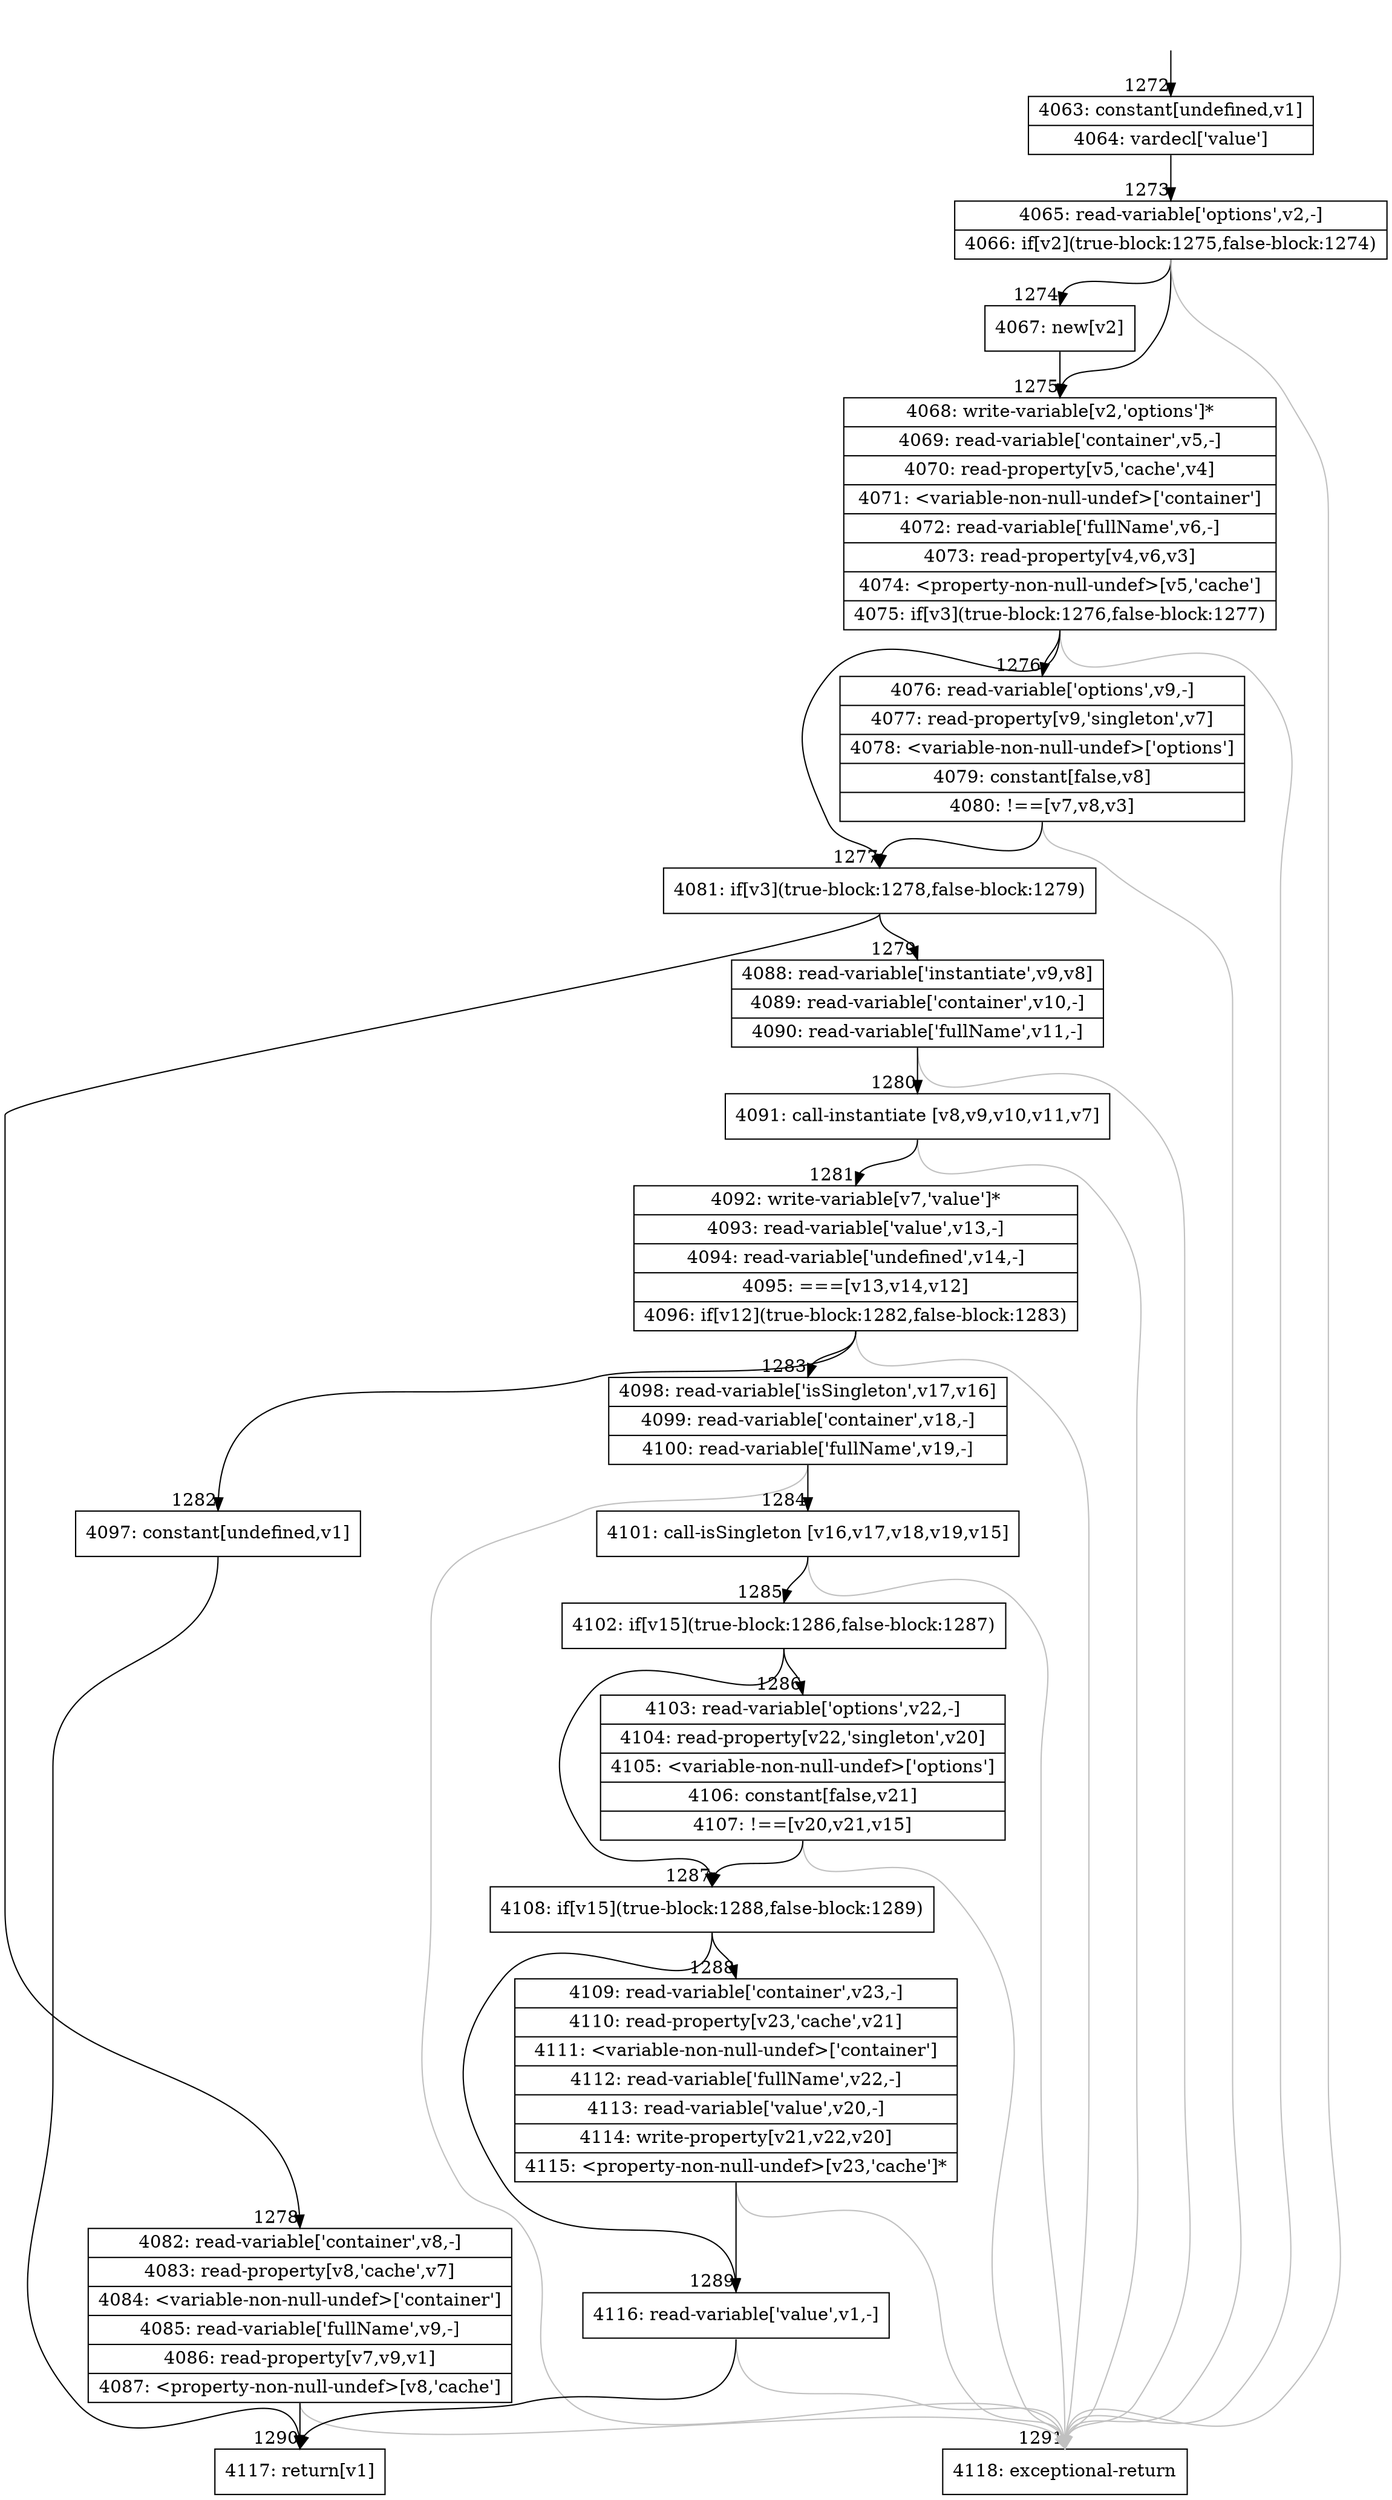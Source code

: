digraph {
rankdir="TD"
BB_entry96[shape=none,label=""];
BB_entry96 -> BB1272 [tailport=s, headport=n, headlabel="    1272"]
BB1272 [shape=record label="{4063: constant[undefined,v1]|4064: vardecl['value']}" ] 
BB1272 -> BB1273 [tailport=s, headport=n, headlabel="      1273"]
BB1273 [shape=record label="{4065: read-variable['options',v2,-]|4066: if[v2](true-block:1275,false-block:1274)}" ] 
BB1273 -> BB1275 [tailport=s, headport=n, headlabel="      1275"]
BB1273 -> BB1274 [tailport=s, headport=n, headlabel="      1274"]
BB1273 -> BB1291 [tailport=s, headport=n, color=gray, headlabel="      1291"]
BB1274 [shape=record label="{4067: new[v2]}" ] 
BB1274 -> BB1275 [tailport=s, headport=n]
BB1275 [shape=record label="{4068: write-variable[v2,'options']*|4069: read-variable['container',v5,-]|4070: read-property[v5,'cache',v4]|4071: \<variable-non-null-undef\>['container']|4072: read-variable['fullName',v6,-]|4073: read-property[v4,v6,v3]|4074: \<property-non-null-undef\>[v5,'cache']|4075: if[v3](true-block:1276,false-block:1277)}" ] 
BB1275 -> BB1277 [tailport=s, headport=n, headlabel="      1277"]
BB1275 -> BB1276 [tailport=s, headport=n, headlabel="      1276"]
BB1275 -> BB1291 [tailport=s, headport=n, color=gray]
BB1276 [shape=record label="{4076: read-variable['options',v9,-]|4077: read-property[v9,'singleton',v7]|4078: \<variable-non-null-undef\>['options']|4079: constant[false,v8]|4080: !==[v7,v8,v3]}" ] 
BB1276 -> BB1277 [tailport=s, headport=n]
BB1276 -> BB1291 [tailport=s, headport=n, color=gray]
BB1277 [shape=record label="{4081: if[v3](true-block:1278,false-block:1279)}" ] 
BB1277 -> BB1278 [tailport=s, headport=n, headlabel="      1278"]
BB1277 -> BB1279 [tailport=s, headport=n, headlabel="      1279"]
BB1278 [shape=record label="{4082: read-variable['container',v8,-]|4083: read-property[v8,'cache',v7]|4084: \<variable-non-null-undef\>['container']|4085: read-variable['fullName',v9,-]|4086: read-property[v7,v9,v1]|4087: \<property-non-null-undef\>[v8,'cache']}" ] 
BB1278 -> BB1290 [tailport=s, headport=n, headlabel="      1290"]
BB1278 -> BB1291 [tailport=s, headport=n, color=gray]
BB1279 [shape=record label="{4088: read-variable['instantiate',v9,v8]|4089: read-variable['container',v10,-]|4090: read-variable['fullName',v11,-]}" ] 
BB1279 -> BB1280 [tailport=s, headport=n, headlabel="      1280"]
BB1279 -> BB1291 [tailport=s, headport=n, color=gray]
BB1280 [shape=record label="{4091: call-instantiate [v8,v9,v10,v11,v7]}" ] 
BB1280 -> BB1281 [tailport=s, headport=n, headlabel="      1281"]
BB1280 -> BB1291 [tailport=s, headport=n, color=gray]
BB1281 [shape=record label="{4092: write-variable[v7,'value']*|4093: read-variable['value',v13,-]|4094: read-variable['undefined',v14,-]|4095: ===[v13,v14,v12]|4096: if[v12](true-block:1282,false-block:1283)}" ] 
BB1281 -> BB1282 [tailport=s, headport=n, headlabel="      1282"]
BB1281 -> BB1283 [tailport=s, headport=n, headlabel="      1283"]
BB1281 -> BB1291 [tailport=s, headport=n, color=gray]
BB1282 [shape=record label="{4097: constant[undefined,v1]}" ] 
BB1282 -> BB1290 [tailport=s, headport=n]
BB1283 [shape=record label="{4098: read-variable['isSingleton',v17,v16]|4099: read-variable['container',v18,-]|4100: read-variable['fullName',v19,-]}" ] 
BB1283 -> BB1284 [tailport=s, headport=n, headlabel="      1284"]
BB1283 -> BB1291 [tailport=s, headport=n, color=gray]
BB1284 [shape=record label="{4101: call-isSingleton [v16,v17,v18,v19,v15]}" ] 
BB1284 -> BB1285 [tailport=s, headport=n, headlabel="      1285"]
BB1284 -> BB1291 [tailport=s, headport=n, color=gray]
BB1285 [shape=record label="{4102: if[v15](true-block:1286,false-block:1287)}" ] 
BB1285 -> BB1287 [tailport=s, headport=n, headlabel="      1287"]
BB1285 -> BB1286 [tailport=s, headport=n, headlabel="      1286"]
BB1286 [shape=record label="{4103: read-variable['options',v22,-]|4104: read-property[v22,'singleton',v20]|4105: \<variable-non-null-undef\>['options']|4106: constant[false,v21]|4107: !==[v20,v21,v15]}" ] 
BB1286 -> BB1287 [tailport=s, headport=n]
BB1286 -> BB1291 [tailport=s, headport=n, color=gray]
BB1287 [shape=record label="{4108: if[v15](true-block:1288,false-block:1289)}" ] 
BB1287 -> BB1288 [tailport=s, headport=n, headlabel="      1288"]
BB1287 -> BB1289 [tailport=s, headport=n, headlabel="      1289"]
BB1288 [shape=record label="{4109: read-variable['container',v23,-]|4110: read-property[v23,'cache',v21]|4111: \<variable-non-null-undef\>['container']|4112: read-variable['fullName',v22,-]|4113: read-variable['value',v20,-]|4114: write-property[v21,v22,v20]|4115: \<property-non-null-undef\>[v23,'cache']*}" ] 
BB1288 -> BB1289 [tailport=s, headport=n]
BB1288 -> BB1291 [tailport=s, headport=n, color=gray]
BB1289 [shape=record label="{4116: read-variable['value',v1,-]}" ] 
BB1289 -> BB1290 [tailport=s, headport=n]
BB1289 -> BB1291 [tailport=s, headport=n, color=gray]
BB1290 [shape=record label="{4117: return[v1]}" ] 
BB1291 [shape=record label="{4118: exceptional-return}" ] 
//#$~ 1773
}
